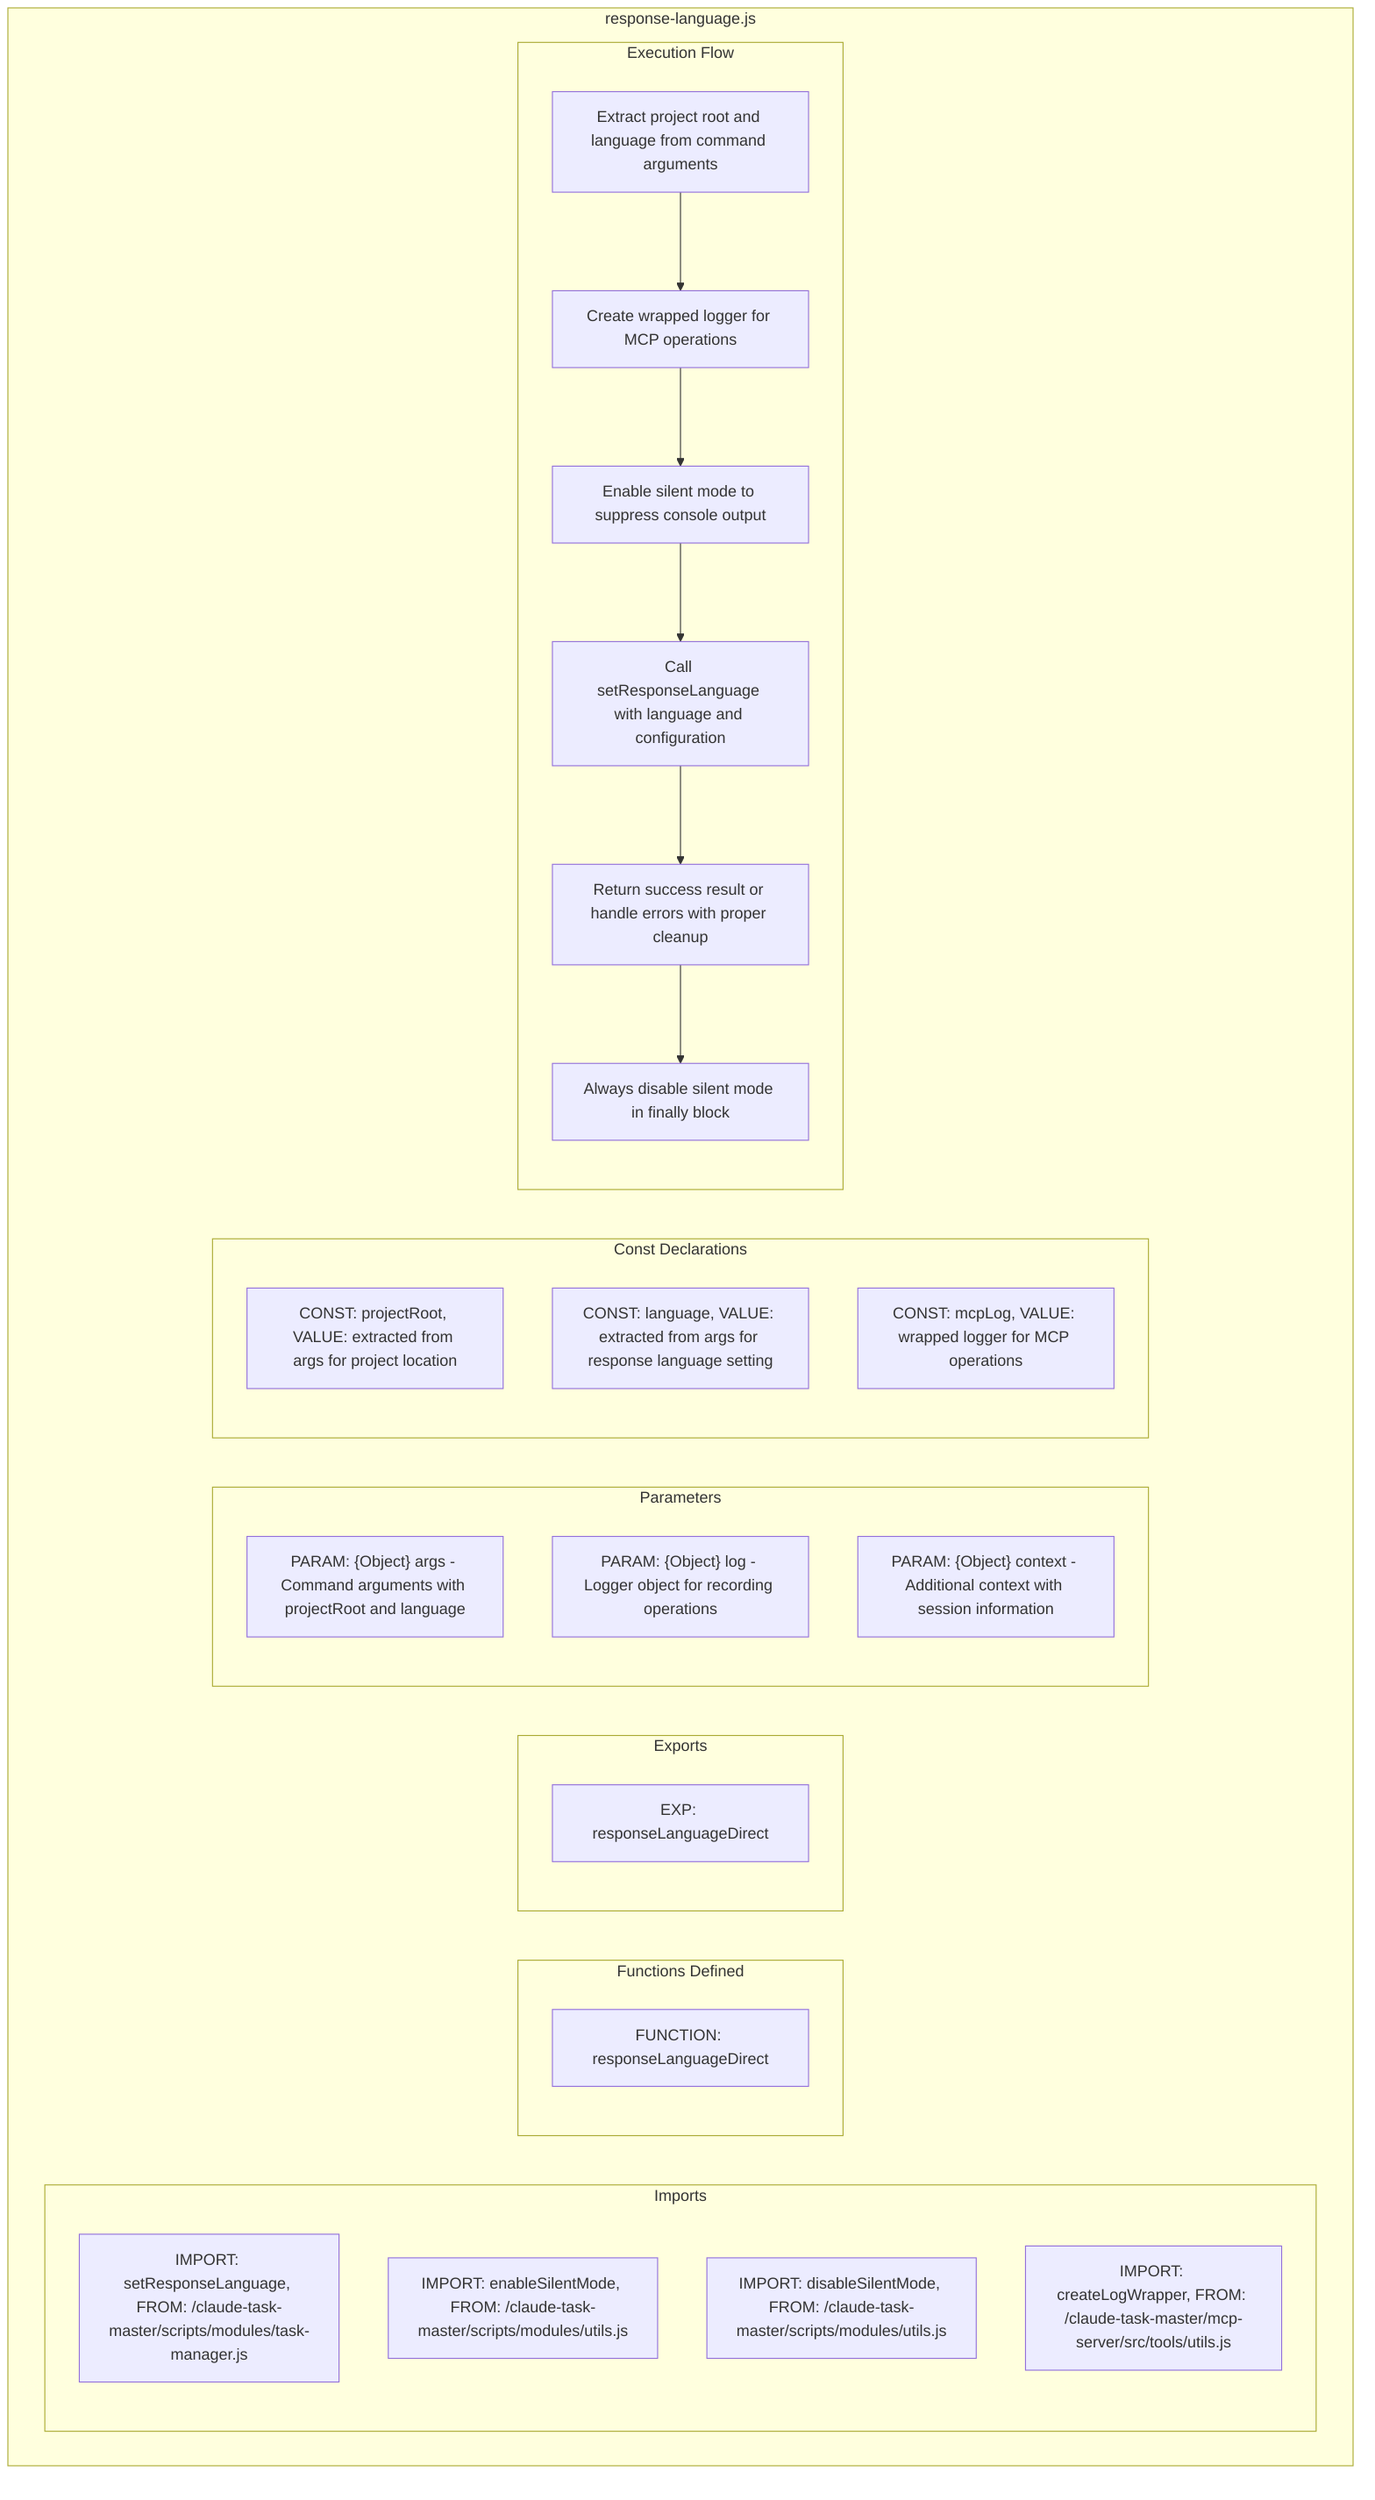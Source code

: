 flowchart TB
    subgraph Imports["Imports"]
        I1["IMPORT: setResponseLanguage, FROM: /claude-task-master/scripts/modules/task-manager.js"]
        I2["IMPORT: enableSilentMode, FROM: /claude-task-master/scripts/modules/utils.js"]
        I3["IMPORT: disableSilentMode, FROM: /claude-task-master/scripts/modules/utils.js"]
        I4["IMPORT: createLogWrapper, FROM: /claude-task-master/mcp-server/src/tools/utils.js"]
    end
    
    subgraph FunctionsDefined["Functions Defined"]
        FU1["FUNCTION: responseLanguageDirect"]
    end
    
    subgraph Exports["Exports"]
        E1["EXP: responseLanguageDirect"]
    end
    
    subgraph Parameters["Parameters"]
        P1["PARAM: {Object} args - Command arguments with projectRoot and language"]
        P2["PARAM: {Object} log - Logger object for recording operations"]
        P3["PARAM: {Object} context - Additional context with session information"]
    end
    
    subgraph Constants["Const Declarations"]
        C1["CONST: projectRoot, VALUE: extracted from args for project location"]
        C2["CONST: language, VALUE: extracted from args for response language setting"]
        C3["CONST: mcpLog, VALUE: wrapped logger for MCP operations"]
    end
    
    subgraph ExecutionFlow["Execution Flow"]
        FL1["Extract project root and language from command arguments"]
        FL2["Create wrapped logger for MCP operations"]
        FL3["Enable silent mode to suppress console output"]
        FL4["Call setResponseLanguage with language and configuration"]
        FL5["Return success result or handle errors with proper cleanup"]
        FL6["Always disable silent mode in finally block"]
    end
    
    subgraph responseLanguage["response-language.js"]
        Imports
        FunctionsDefined
        Exports
        Parameters
        Constants
        ExecutionFlow
    end
    
    FL1 --> FL2
    FL2 --> FL3
    FL3 --> FL4
    FL4 --> FL5
    FL5 --> FL6